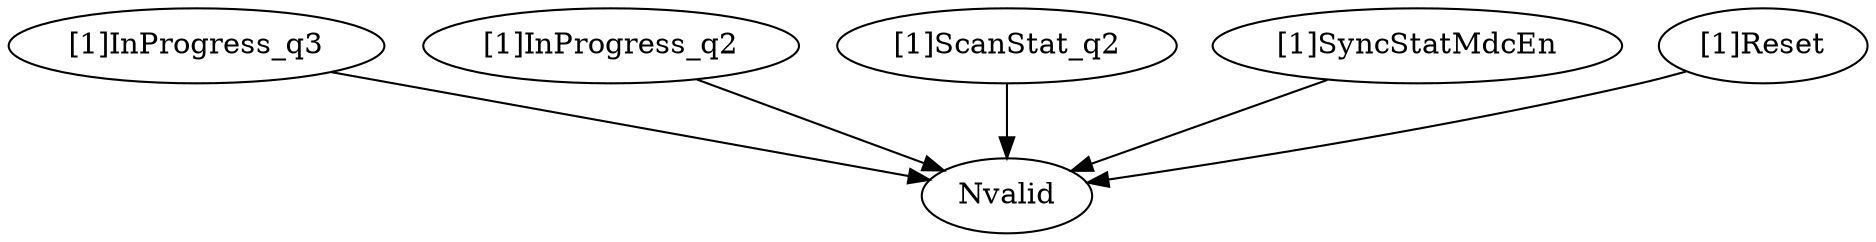 strict digraph "" {
	"[1]InProgress_q3"	 [complexity=2,
		importance=0.0322926881402,
		rank=0.0161463440701];
	Nvalid	 [complexity=0,
		importance=0.0126504875237,
		rank=0.0];
	"[1]InProgress_q3" -> Nvalid;
	"[1]InProgress_q2"	 [complexity=2,
		importance=0.0331662918196,
		rank=0.0165831459098];
	"[1]InProgress_q2" -> Nvalid;
	"[1]ScanStat_q2"	 [complexity=2,
		importance=0.0230322746758,
		rank=0.0115161373379];
	"[1]ScanStat_q2" -> Nvalid;
	"[1]SyncStatMdcEn"	 [complexity=2,
		importance=0.0214511887388,
		rank=0.0107255943694];
	"[1]SyncStatMdcEn" -> Nvalid;
	"[1]Reset"	 [complexity=1,
		importance=0.0438161849248,
		rank=0.0438161849248];
	"[1]Reset" -> Nvalid;
}

